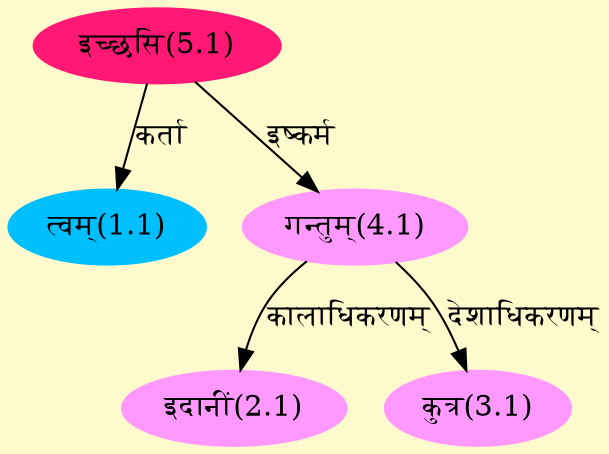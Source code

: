 digraph G{
rankdir=BT;
 compound=true;
 bgcolor="lemonchiffon1";
Node1_1 [style=filled, color="#00BFFF" label = "त्वम्(1.1)"]
Node5_1 [style=filled, color="#FF1975" label = "इच्छसि(5.1)"]
Node2_1 [style=filled, color="#FF99FF" label = "इदानीं(2.1)"]
Node4_1 [style=filled, color="#FF99FF" label = "गन्तुम्(4.1)"]
Node3_1 [style=filled, color="#FF99FF" label = "कुत्र(3.1)"]
/* Start of Relations section */

Node1_1 -> Node5_1 [  label="कर्ता"  dir="back" ]
Node2_1 -> Node4_1 [  label="कालाधिकरणम्"  dir="back" ]
Node3_1 -> Node4_1 [  label="देशाधिकरणम्"  dir="back" ]
Node4_1 -> Node5_1 [  label="इष्कर्म"  dir="back" ]
}
